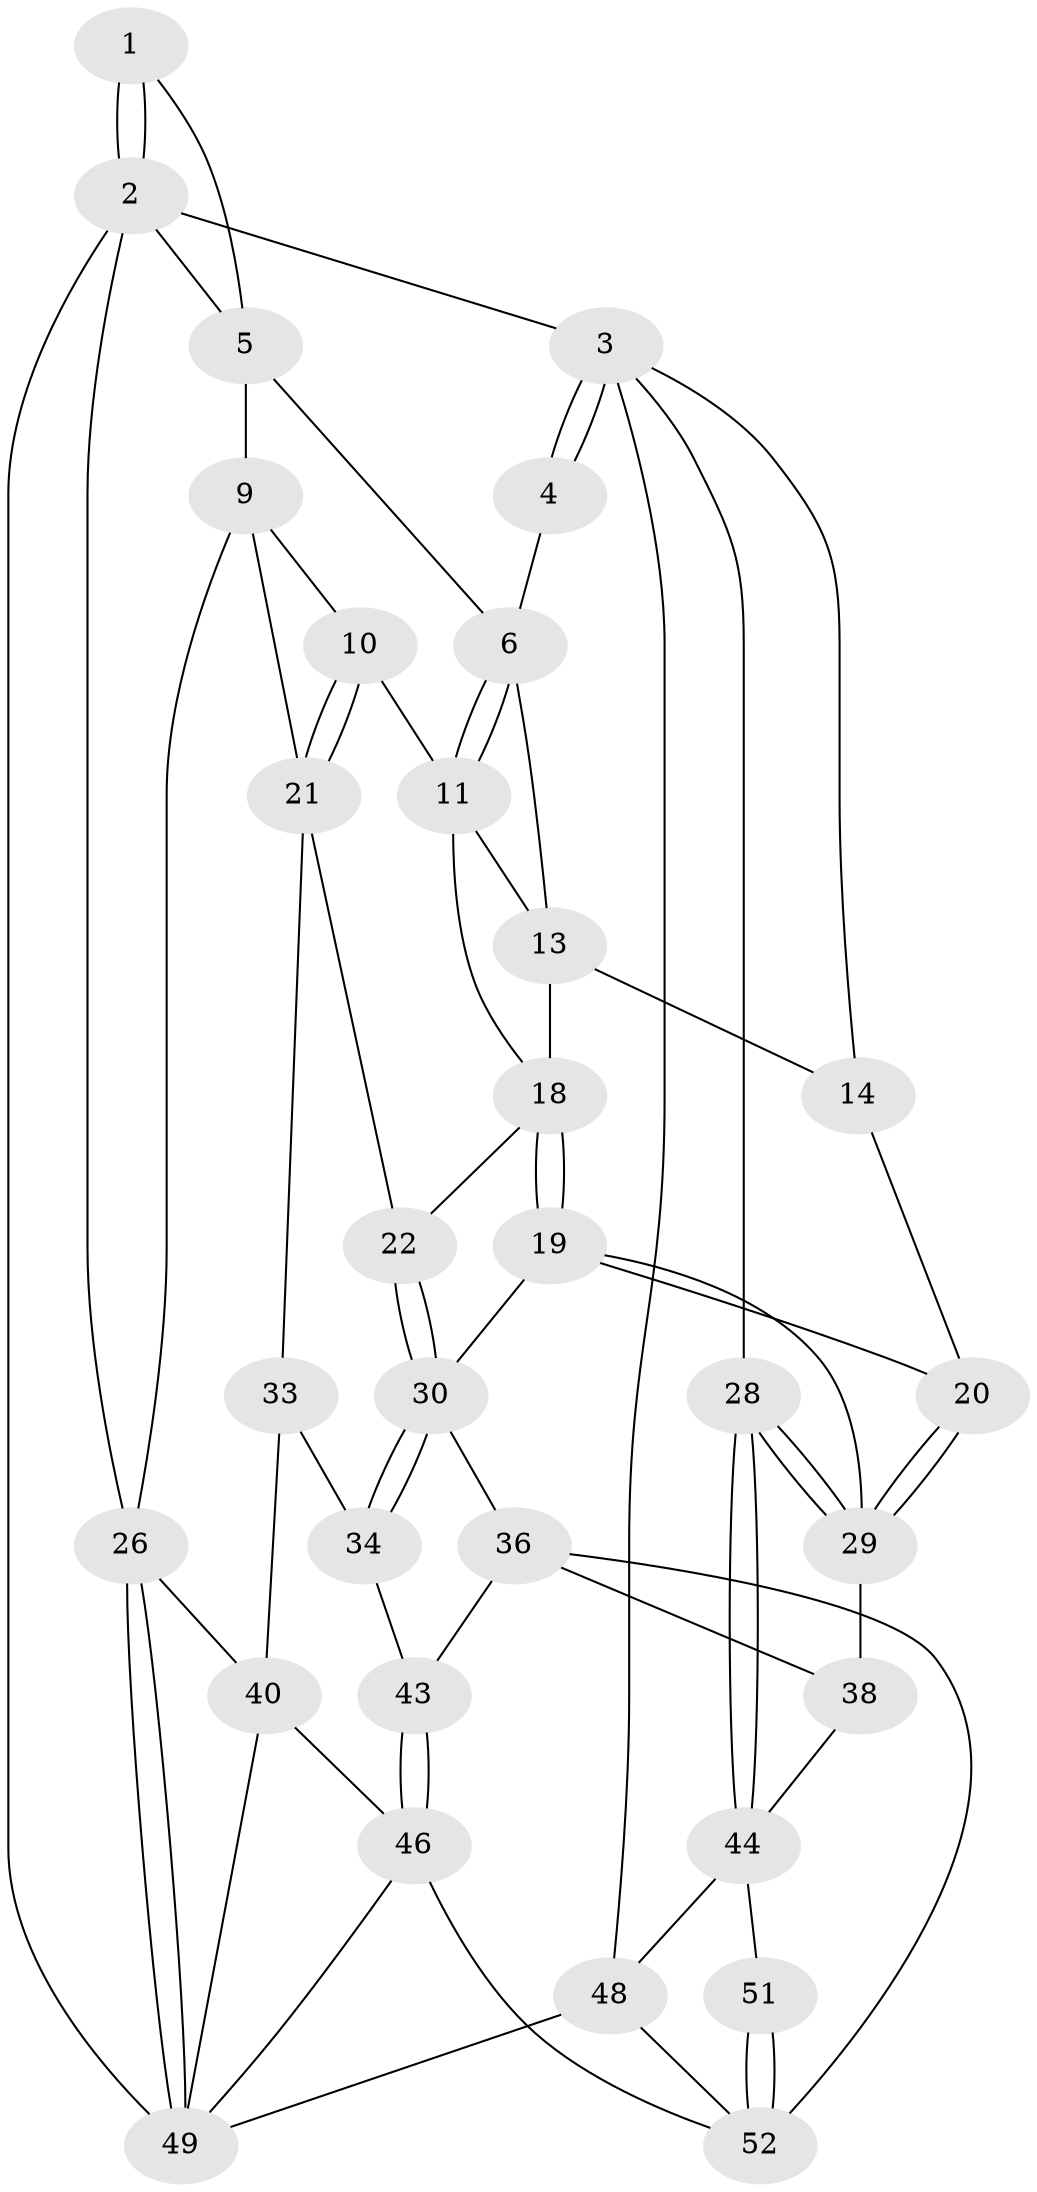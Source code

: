 // original degree distribution, {3: 0.05555555555555555, 6: 0.2037037037037037, 4: 0.2037037037037037, 5: 0.5370370370370371}
// Generated by graph-tools (version 1.1) at 2025/11/02/27/25 16:11:57]
// undirected, 32 vertices, 71 edges
graph export_dot {
graph [start="1"]
  node [color=gray90,style=filled];
  1 [pos="+0.8352721844252085+0"];
  2 [pos="+1+0",super="+12"];
  3 [pos="+0+0",super="+15"];
  4 [pos="+0.29154998199078974+0"];
  5 [pos="+0.791521820261624+0.01864791226050754",super="+8"];
  6 [pos="+0.588726402897385+0.17905046875859917",super="+7"];
  9 [pos="+0.6667612134199415+0.37137338557434557",super="+24"];
  10 [pos="+0.6567323419315068+0.37030809771475226"];
  11 [pos="+0.5443283033779693+0.33541808863826633",super="+16"];
  13 [pos="+0.2692264295673711+0.2108647798383494",super="+17"];
  14 [pos="+0.22367835649292656+0.23233943186284065"];
  18 [pos="+0.32726092049744526+0.5069470739474716",super="+23"];
  19 [pos="+0.3248022593113167+0.5123083508209155",super="+32"];
  20 [pos="+0.16032110131808758+0.49042248081943185"];
  21 [pos="+0.5814268685961326+0.5480152750758109",super="+25"];
  22 [pos="+0.5502656424164521+0.5448555087721876"];
  26 [pos="+1+0.6191603204749224",super="+27"];
  28 [pos="+0+0.5695783740335512"];
  29 [pos="+0+0.5526175482490951",super="+35"];
  30 [pos="+0.46328000050931245+0.6544064338059594",super="+31"];
  33 [pos="+0.7131448099091455+0.6191590178924917",super="+41"];
  34 [pos="+0.5322765905805825+0.7008446818697435",super="+42"];
  36 [pos="+0.37512987968658484+0.8857990016365279",super="+37"];
  38 [pos="+0.28955227756340873+0.8536716292562757",super="+39"];
  40 [pos="+0.6622403773619372+0.8516801213278481",super="+45"];
  43 [pos="+0.5170972433919129+0.875685022510212"];
  44 [pos="+0+0.6903634216307232",super="+47"];
  46 [pos="+0.6221924529486822+0.9220455715719693",super="+53"];
  48 [pos="+0+1"];
  49 [pos="+1+0.9959378355925174",super="+50"];
  51 [pos="+0.07716383195926445+0.8406851264996279"];
  52 [pos="+0.28645196047769034+1",super="+54"];
  1 -- 2;
  1 -- 2;
  1 -- 5;
  2 -- 3;
  2 -- 49;
  2 -- 26;
  2 -- 5;
  3 -- 4;
  3 -- 4;
  3 -- 48;
  3 -- 28;
  3 -- 14;
  4 -- 6;
  5 -- 6;
  5 -- 9;
  6 -- 11;
  6 -- 11;
  6 -- 13;
  9 -- 10;
  9 -- 21;
  9 -- 26;
  10 -- 11;
  10 -- 21;
  10 -- 21;
  11 -- 13;
  11 -- 18;
  13 -- 14;
  13 -- 18;
  14 -- 20;
  18 -- 19;
  18 -- 19;
  18 -- 22;
  19 -- 20;
  19 -- 29;
  19 -- 30;
  20 -- 29;
  20 -- 29;
  21 -- 22;
  21 -- 33;
  22 -- 30;
  22 -- 30;
  26 -- 49;
  26 -- 49;
  26 -- 40;
  28 -- 29;
  28 -- 29;
  28 -- 44;
  28 -- 44;
  29 -- 38;
  30 -- 34;
  30 -- 34;
  30 -- 36;
  33 -- 34 [weight=2];
  33 -- 40;
  34 -- 43;
  36 -- 43;
  36 -- 38;
  36 -- 52;
  38 -- 44;
  40 -- 49;
  40 -- 46;
  43 -- 46;
  43 -- 46;
  44 -- 48;
  44 -- 51;
  46 -- 49;
  46 -- 52;
  48 -- 52;
  48 -- 49;
  51 -- 52;
  51 -- 52;
}
